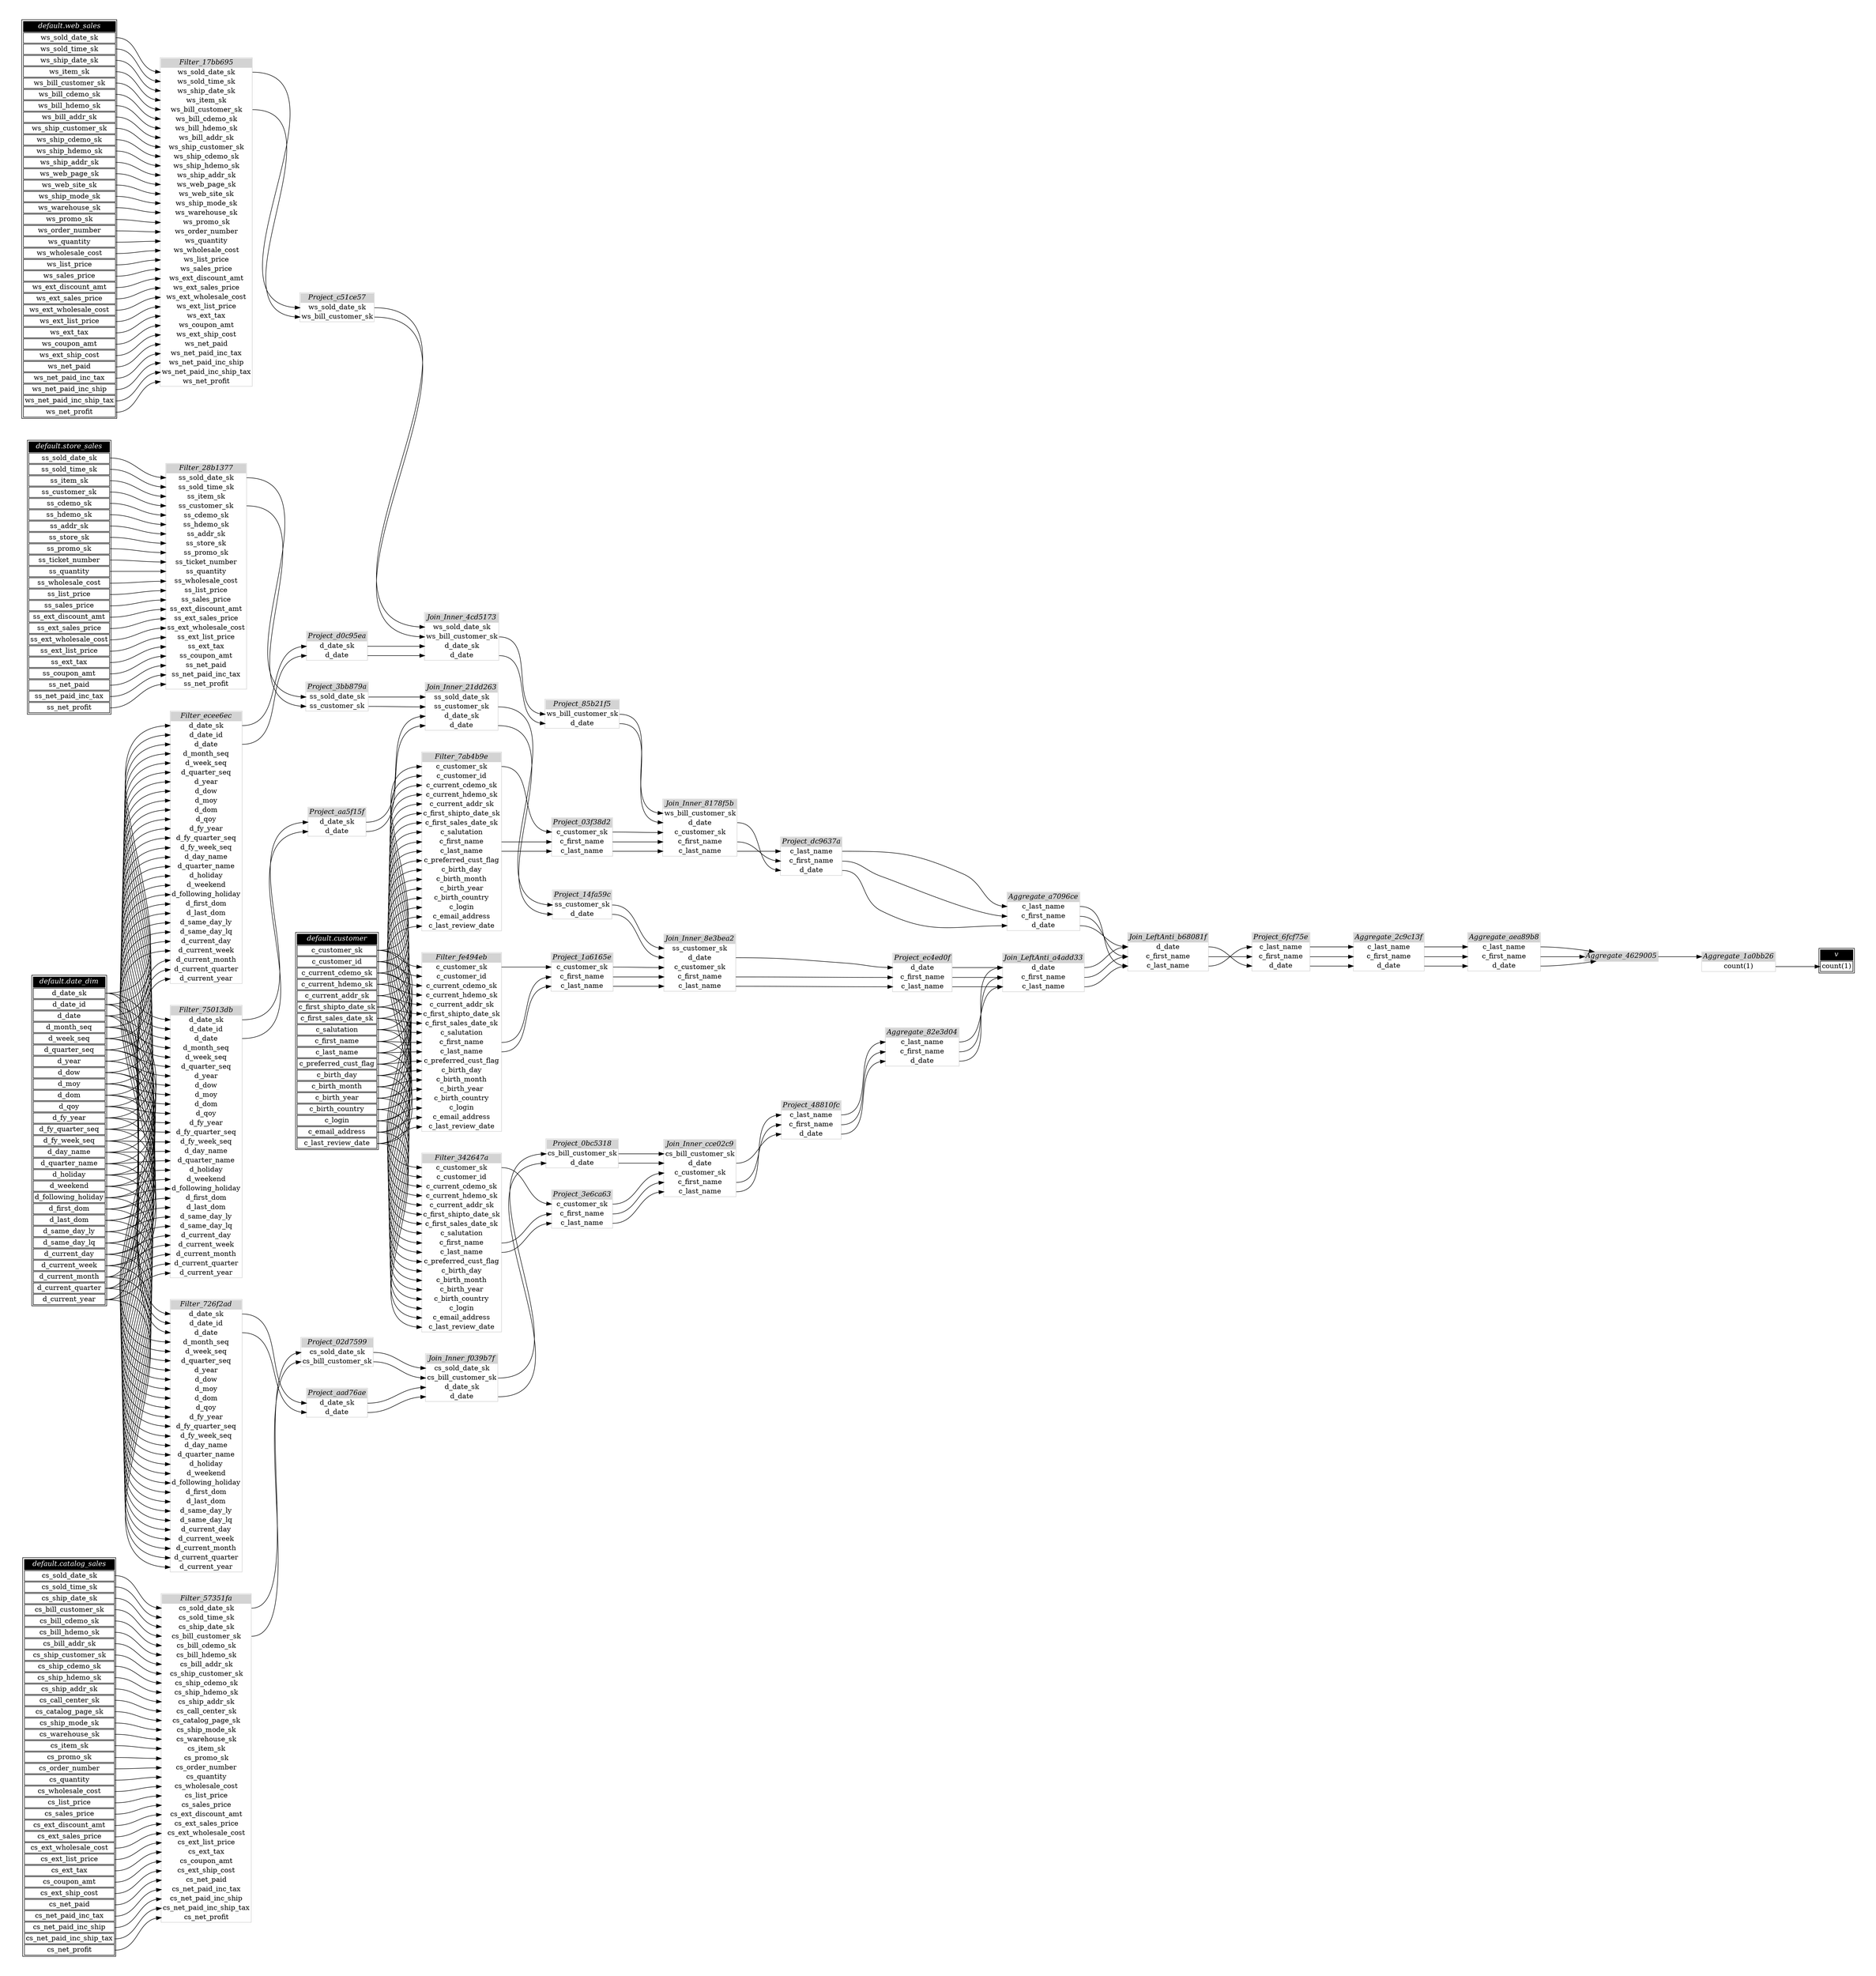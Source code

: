 // Automatically generated by TPCDSFlowTestSuite


digraph {
  graph [pad="0.5" nodesep="0.5" ranksep="1" fontname="Helvetica" rankdir=LR];
  node [shape=plaintext]

  
"Aggregate_1a0bb26" [label=<
<table color="lightgray" border="1" cellborder="0" cellspacing="0">
  <tr><td bgcolor="lightgray" port="nodeName"><i>Aggregate_1a0bb26</i></td></tr>
  <tr><td port="0">count(1)</td></tr>
</table>>];
     

"Aggregate_2c9c13f" [label=<
<table color="lightgray" border="1" cellborder="0" cellspacing="0">
  <tr><td bgcolor="lightgray" port="nodeName"><i>Aggregate_2c9c13f</i></td></tr>
  <tr><td port="0">c_last_name</td></tr>
<tr><td port="1">c_first_name</td></tr>
<tr><td port="2">d_date</td></tr>
</table>>];
     

"Aggregate_4629005" [label=<
<table color="lightgray" border="1" cellborder="0" cellspacing="0">
  <tr><td bgcolor="lightgray" port="nodeName"><i>Aggregate_4629005</i></td></tr>
  
</table>>];
     

"Aggregate_82e3d04" [label=<
<table color="lightgray" border="1" cellborder="0" cellspacing="0">
  <tr><td bgcolor="lightgray" port="nodeName"><i>Aggregate_82e3d04</i></td></tr>
  <tr><td port="0">c_last_name</td></tr>
<tr><td port="1">c_first_name</td></tr>
<tr><td port="2">d_date</td></tr>
</table>>];
     

"Aggregate_a7096ce" [label=<
<table color="lightgray" border="1" cellborder="0" cellspacing="0">
  <tr><td bgcolor="lightgray" port="nodeName"><i>Aggregate_a7096ce</i></td></tr>
  <tr><td port="0">c_last_name</td></tr>
<tr><td port="1">c_first_name</td></tr>
<tr><td port="2">d_date</td></tr>
</table>>];
     

"Aggregate_aea89b8" [label=<
<table color="lightgray" border="1" cellborder="0" cellspacing="0">
  <tr><td bgcolor="lightgray" port="nodeName"><i>Aggregate_aea89b8</i></td></tr>
  <tr><td port="0">c_last_name</td></tr>
<tr><td port="1">c_first_name</td></tr>
<tr><td port="2">d_date</td></tr>
</table>>];
     

"Filter_17bb695" [label=<
<table color="lightgray" border="1" cellborder="0" cellspacing="0">
  <tr><td bgcolor="lightgray" port="nodeName"><i>Filter_17bb695</i></td></tr>
  <tr><td port="0">ws_sold_date_sk</td></tr>
<tr><td port="1">ws_sold_time_sk</td></tr>
<tr><td port="2">ws_ship_date_sk</td></tr>
<tr><td port="3">ws_item_sk</td></tr>
<tr><td port="4">ws_bill_customer_sk</td></tr>
<tr><td port="5">ws_bill_cdemo_sk</td></tr>
<tr><td port="6">ws_bill_hdemo_sk</td></tr>
<tr><td port="7">ws_bill_addr_sk</td></tr>
<tr><td port="8">ws_ship_customer_sk</td></tr>
<tr><td port="9">ws_ship_cdemo_sk</td></tr>
<tr><td port="10">ws_ship_hdemo_sk</td></tr>
<tr><td port="11">ws_ship_addr_sk</td></tr>
<tr><td port="12">ws_web_page_sk</td></tr>
<tr><td port="13">ws_web_site_sk</td></tr>
<tr><td port="14">ws_ship_mode_sk</td></tr>
<tr><td port="15">ws_warehouse_sk</td></tr>
<tr><td port="16">ws_promo_sk</td></tr>
<tr><td port="17">ws_order_number</td></tr>
<tr><td port="18">ws_quantity</td></tr>
<tr><td port="19">ws_wholesale_cost</td></tr>
<tr><td port="20">ws_list_price</td></tr>
<tr><td port="21">ws_sales_price</td></tr>
<tr><td port="22">ws_ext_discount_amt</td></tr>
<tr><td port="23">ws_ext_sales_price</td></tr>
<tr><td port="24">ws_ext_wholesale_cost</td></tr>
<tr><td port="25">ws_ext_list_price</td></tr>
<tr><td port="26">ws_ext_tax</td></tr>
<tr><td port="27">ws_coupon_amt</td></tr>
<tr><td port="28">ws_ext_ship_cost</td></tr>
<tr><td port="29">ws_net_paid</td></tr>
<tr><td port="30">ws_net_paid_inc_tax</td></tr>
<tr><td port="31">ws_net_paid_inc_ship</td></tr>
<tr><td port="32">ws_net_paid_inc_ship_tax</td></tr>
<tr><td port="33">ws_net_profit</td></tr>
</table>>];
     

"Filter_28b1377" [label=<
<table color="lightgray" border="1" cellborder="0" cellspacing="0">
  <tr><td bgcolor="lightgray" port="nodeName"><i>Filter_28b1377</i></td></tr>
  <tr><td port="0">ss_sold_date_sk</td></tr>
<tr><td port="1">ss_sold_time_sk</td></tr>
<tr><td port="2">ss_item_sk</td></tr>
<tr><td port="3">ss_customer_sk</td></tr>
<tr><td port="4">ss_cdemo_sk</td></tr>
<tr><td port="5">ss_hdemo_sk</td></tr>
<tr><td port="6">ss_addr_sk</td></tr>
<tr><td port="7">ss_store_sk</td></tr>
<tr><td port="8">ss_promo_sk</td></tr>
<tr><td port="9">ss_ticket_number</td></tr>
<tr><td port="10">ss_quantity</td></tr>
<tr><td port="11">ss_wholesale_cost</td></tr>
<tr><td port="12">ss_list_price</td></tr>
<tr><td port="13">ss_sales_price</td></tr>
<tr><td port="14">ss_ext_discount_amt</td></tr>
<tr><td port="15">ss_ext_sales_price</td></tr>
<tr><td port="16">ss_ext_wholesale_cost</td></tr>
<tr><td port="17">ss_ext_list_price</td></tr>
<tr><td port="18">ss_ext_tax</td></tr>
<tr><td port="19">ss_coupon_amt</td></tr>
<tr><td port="20">ss_net_paid</td></tr>
<tr><td port="21">ss_net_paid_inc_tax</td></tr>
<tr><td port="22">ss_net_profit</td></tr>
</table>>];
     

"Filter_342647a" [label=<
<table color="lightgray" border="1" cellborder="0" cellspacing="0">
  <tr><td bgcolor="lightgray" port="nodeName"><i>Filter_342647a</i></td></tr>
  <tr><td port="0">c_customer_sk</td></tr>
<tr><td port="1">c_customer_id</td></tr>
<tr><td port="2">c_current_cdemo_sk</td></tr>
<tr><td port="3">c_current_hdemo_sk</td></tr>
<tr><td port="4">c_current_addr_sk</td></tr>
<tr><td port="5">c_first_shipto_date_sk</td></tr>
<tr><td port="6">c_first_sales_date_sk</td></tr>
<tr><td port="7">c_salutation</td></tr>
<tr><td port="8">c_first_name</td></tr>
<tr><td port="9">c_last_name</td></tr>
<tr><td port="10">c_preferred_cust_flag</td></tr>
<tr><td port="11">c_birth_day</td></tr>
<tr><td port="12">c_birth_month</td></tr>
<tr><td port="13">c_birth_year</td></tr>
<tr><td port="14">c_birth_country</td></tr>
<tr><td port="15">c_login</td></tr>
<tr><td port="16">c_email_address</td></tr>
<tr><td port="17">c_last_review_date</td></tr>
</table>>];
     

"Filter_57351fa" [label=<
<table color="lightgray" border="1" cellborder="0" cellspacing="0">
  <tr><td bgcolor="lightgray" port="nodeName"><i>Filter_57351fa</i></td></tr>
  <tr><td port="0">cs_sold_date_sk</td></tr>
<tr><td port="1">cs_sold_time_sk</td></tr>
<tr><td port="2">cs_ship_date_sk</td></tr>
<tr><td port="3">cs_bill_customer_sk</td></tr>
<tr><td port="4">cs_bill_cdemo_sk</td></tr>
<tr><td port="5">cs_bill_hdemo_sk</td></tr>
<tr><td port="6">cs_bill_addr_sk</td></tr>
<tr><td port="7">cs_ship_customer_sk</td></tr>
<tr><td port="8">cs_ship_cdemo_sk</td></tr>
<tr><td port="9">cs_ship_hdemo_sk</td></tr>
<tr><td port="10">cs_ship_addr_sk</td></tr>
<tr><td port="11">cs_call_center_sk</td></tr>
<tr><td port="12">cs_catalog_page_sk</td></tr>
<tr><td port="13">cs_ship_mode_sk</td></tr>
<tr><td port="14">cs_warehouse_sk</td></tr>
<tr><td port="15">cs_item_sk</td></tr>
<tr><td port="16">cs_promo_sk</td></tr>
<tr><td port="17">cs_order_number</td></tr>
<tr><td port="18">cs_quantity</td></tr>
<tr><td port="19">cs_wholesale_cost</td></tr>
<tr><td port="20">cs_list_price</td></tr>
<tr><td port="21">cs_sales_price</td></tr>
<tr><td port="22">cs_ext_discount_amt</td></tr>
<tr><td port="23">cs_ext_sales_price</td></tr>
<tr><td port="24">cs_ext_wholesale_cost</td></tr>
<tr><td port="25">cs_ext_list_price</td></tr>
<tr><td port="26">cs_ext_tax</td></tr>
<tr><td port="27">cs_coupon_amt</td></tr>
<tr><td port="28">cs_ext_ship_cost</td></tr>
<tr><td port="29">cs_net_paid</td></tr>
<tr><td port="30">cs_net_paid_inc_tax</td></tr>
<tr><td port="31">cs_net_paid_inc_ship</td></tr>
<tr><td port="32">cs_net_paid_inc_ship_tax</td></tr>
<tr><td port="33">cs_net_profit</td></tr>
</table>>];
     

"Filter_726f2ad" [label=<
<table color="lightgray" border="1" cellborder="0" cellspacing="0">
  <tr><td bgcolor="lightgray" port="nodeName"><i>Filter_726f2ad</i></td></tr>
  <tr><td port="0">d_date_sk</td></tr>
<tr><td port="1">d_date_id</td></tr>
<tr><td port="2">d_date</td></tr>
<tr><td port="3">d_month_seq</td></tr>
<tr><td port="4">d_week_seq</td></tr>
<tr><td port="5">d_quarter_seq</td></tr>
<tr><td port="6">d_year</td></tr>
<tr><td port="7">d_dow</td></tr>
<tr><td port="8">d_moy</td></tr>
<tr><td port="9">d_dom</td></tr>
<tr><td port="10">d_qoy</td></tr>
<tr><td port="11">d_fy_year</td></tr>
<tr><td port="12">d_fy_quarter_seq</td></tr>
<tr><td port="13">d_fy_week_seq</td></tr>
<tr><td port="14">d_day_name</td></tr>
<tr><td port="15">d_quarter_name</td></tr>
<tr><td port="16">d_holiday</td></tr>
<tr><td port="17">d_weekend</td></tr>
<tr><td port="18">d_following_holiday</td></tr>
<tr><td port="19">d_first_dom</td></tr>
<tr><td port="20">d_last_dom</td></tr>
<tr><td port="21">d_same_day_ly</td></tr>
<tr><td port="22">d_same_day_lq</td></tr>
<tr><td port="23">d_current_day</td></tr>
<tr><td port="24">d_current_week</td></tr>
<tr><td port="25">d_current_month</td></tr>
<tr><td port="26">d_current_quarter</td></tr>
<tr><td port="27">d_current_year</td></tr>
</table>>];
     

"Filter_75013db" [label=<
<table color="lightgray" border="1" cellborder="0" cellspacing="0">
  <tr><td bgcolor="lightgray" port="nodeName"><i>Filter_75013db</i></td></tr>
  <tr><td port="0">d_date_sk</td></tr>
<tr><td port="1">d_date_id</td></tr>
<tr><td port="2">d_date</td></tr>
<tr><td port="3">d_month_seq</td></tr>
<tr><td port="4">d_week_seq</td></tr>
<tr><td port="5">d_quarter_seq</td></tr>
<tr><td port="6">d_year</td></tr>
<tr><td port="7">d_dow</td></tr>
<tr><td port="8">d_moy</td></tr>
<tr><td port="9">d_dom</td></tr>
<tr><td port="10">d_qoy</td></tr>
<tr><td port="11">d_fy_year</td></tr>
<tr><td port="12">d_fy_quarter_seq</td></tr>
<tr><td port="13">d_fy_week_seq</td></tr>
<tr><td port="14">d_day_name</td></tr>
<tr><td port="15">d_quarter_name</td></tr>
<tr><td port="16">d_holiday</td></tr>
<tr><td port="17">d_weekend</td></tr>
<tr><td port="18">d_following_holiday</td></tr>
<tr><td port="19">d_first_dom</td></tr>
<tr><td port="20">d_last_dom</td></tr>
<tr><td port="21">d_same_day_ly</td></tr>
<tr><td port="22">d_same_day_lq</td></tr>
<tr><td port="23">d_current_day</td></tr>
<tr><td port="24">d_current_week</td></tr>
<tr><td port="25">d_current_month</td></tr>
<tr><td port="26">d_current_quarter</td></tr>
<tr><td port="27">d_current_year</td></tr>
</table>>];
     

"Filter_7ab4b9e" [label=<
<table color="lightgray" border="1" cellborder="0" cellspacing="0">
  <tr><td bgcolor="lightgray" port="nodeName"><i>Filter_7ab4b9e</i></td></tr>
  <tr><td port="0">c_customer_sk</td></tr>
<tr><td port="1">c_customer_id</td></tr>
<tr><td port="2">c_current_cdemo_sk</td></tr>
<tr><td port="3">c_current_hdemo_sk</td></tr>
<tr><td port="4">c_current_addr_sk</td></tr>
<tr><td port="5">c_first_shipto_date_sk</td></tr>
<tr><td port="6">c_first_sales_date_sk</td></tr>
<tr><td port="7">c_salutation</td></tr>
<tr><td port="8">c_first_name</td></tr>
<tr><td port="9">c_last_name</td></tr>
<tr><td port="10">c_preferred_cust_flag</td></tr>
<tr><td port="11">c_birth_day</td></tr>
<tr><td port="12">c_birth_month</td></tr>
<tr><td port="13">c_birth_year</td></tr>
<tr><td port="14">c_birth_country</td></tr>
<tr><td port="15">c_login</td></tr>
<tr><td port="16">c_email_address</td></tr>
<tr><td port="17">c_last_review_date</td></tr>
</table>>];
     

"Filter_ecee6ec" [label=<
<table color="lightgray" border="1" cellborder="0" cellspacing="0">
  <tr><td bgcolor="lightgray" port="nodeName"><i>Filter_ecee6ec</i></td></tr>
  <tr><td port="0">d_date_sk</td></tr>
<tr><td port="1">d_date_id</td></tr>
<tr><td port="2">d_date</td></tr>
<tr><td port="3">d_month_seq</td></tr>
<tr><td port="4">d_week_seq</td></tr>
<tr><td port="5">d_quarter_seq</td></tr>
<tr><td port="6">d_year</td></tr>
<tr><td port="7">d_dow</td></tr>
<tr><td port="8">d_moy</td></tr>
<tr><td port="9">d_dom</td></tr>
<tr><td port="10">d_qoy</td></tr>
<tr><td port="11">d_fy_year</td></tr>
<tr><td port="12">d_fy_quarter_seq</td></tr>
<tr><td port="13">d_fy_week_seq</td></tr>
<tr><td port="14">d_day_name</td></tr>
<tr><td port="15">d_quarter_name</td></tr>
<tr><td port="16">d_holiday</td></tr>
<tr><td port="17">d_weekend</td></tr>
<tr><td port="18">d_following_holiday</td></tr>
<tr><td port="19">d_first_dom</td></tr>
<tr><td port="20">d_last_dom</td></tr>
<tr><td port="21">d_same_day_ly</td></tr>
<tr><td port="22">d_same_day_lq</td></tr>
<tr><td port="23">d_current_day</td></tr>
<tr><td port="24">d_current_week</td></tr>
<tr><td port="25">d_current_month</td></tr>
<tr><td port="26">d_current_quarter</td></tr>
<tr><td port="27">d_current_year</td></tr>
</table>>];
     

"Filter_fe494eb" [label=<
<table color="lightgray" border="1" cellborder="0" cellspacing="0">
  <tr><td bgcolor="lightgray" port="nodeName"><i>Filter_fe494eb</i></td></tr>
  <tr><td port="0">c_customer_sk</td></tr>
<tr><td port="1">c_customer_id</td></tr>
<tr><td port="2">c_current_cdemo_sk</td></tr>
<tr><td port="3">c_current_hdemo_sk</td></tr>
<tr><td port="4">c_current_addr_sk</td></tr>
<tr><td port="5">c_first_shipto_date_sk</td></tr>
<tr><td port="6">c_first_sales_date_sk</td></tr>
<tr><td port="7">c_salutation</td></tr>
<tr><td port="8">c_first_name</td></tr>
<tr><td port="9">c_last_name</td></tr>
<tr><td port="10">c_preferred_cust_flag</td></tr>
<tr><td port="11">c_birth_day</td></tr>
<tr><td port="12">c_birth_month</td></tr>
<tr><td port="13">c_birth_year</td></tr>
<tr><td port="14">c_birth_country</td></tr>
<tr><td port="15">c_login</td></tr>
<tr><td port="16">c_email_address</td></tr>
<tr><td port="17">c_last_review_date</td></tr>
</table>>];
     

"Join_Inner_21dd263" [label=<
<table color="lightgray" border="1" cellborder="0" cellspacing="0">
  <tr><td bgcolor="lightgray" port="nodeName"><i>Join_Inner_21dd263</i></td></tr>
  <tr><td port="0">ss_sold_date_sk</td></tr>
<tr><td port="1">ss_customer_sk</td></tr>
<tr><td port="2">d_date_sk</td></tr>
<tr><td port="3">d_date</td></tr>
</table>>];
     

"Join_Inner_4cd5173" [label=<
<table color="lightgray" border="1" cellborder="0" cellspacing="0">
  <tr><td bgcolor="lightgray" port="nodeName"><i>Join_Inner_4cd5173</i></td></tr>
  <tr><td port="0">ws_sold_date_sk</td></tr>
<tr><td port="1">ws_bill_customer_sk</td></tr>
<tr><td port="2">d_date_sk</td></tr>
<tr><td port="3">d_date</td></tr>
</table>>];
     

"Join_Inner_8178f5b" [label=<
<table color="lightgray" border="1" cellborder="0" cellspacing="0">
  <tr><td bgcolor="lightgray" port="nodeName"><i>Join_Inner_8178f5b</i></td></tr>
  <tr><td port="0">ws_bill_customer_sk</td></tr>
<tr><td port="1">d_date</td></tr>
<tr><td port="2">c_customer_sk</td></tr>
<tr><td port="3">c_first_name</td></tr>
<tr><td port="4">c_last_name</td></tr>
</table>>];
     

"Join_Inner_8e3bea2" [label=<
<table color="lightgray" border="1" cellborder="0" cellspacing="0">
  <tr><td bgcolor="lightgray" port="nodeName"><i>Join_Inner_8e3bea2</i></td></tr>
  <tr><td port="0">ss_customer_sk</td></tr>
<tr><td port="1">d_date</td></tr>
<tr><td port="2">c_customer_sk</td></tr>
<tr><td port="3">c_first_name</td></tr>
<tr><td port="4">c_last_name</td></tr>
</table>>];
     

"Join_Inner_cce02c9" [label=<
<table color="lightgray" border="1" cellborder="0" cellspacing="0">
  <tr><td bgcolor="lightgray" port="nodeName"><i>Join_Inner_cce02c9</i></td></tr>
  <tr><td port="0">cs_bill_customer_sk</td></tr>
<tr><td port="1">d_date</td></tr>
<tr><td port="2">c_customer_sk</td></tr>
<tr><td port="3">c_first_name</td></tr>
<tr><td port="4">c_last_name</td></tr>
</table>>];
     

"Join_Inner_f039b7f" [label=<
<table color="lightgray" border="1" cellborder="0" cellspacing="0">
  <tr><td bgcolor="lightgray" port="nodeName"><i>Join_Inner_f039b7f</i></td></tr>
  <tr><td port="0">cs_sold_date_sk</td></tr>
<tr><td port="1">cs_bill_customer_sk</td></tr>
<tr><td port="2">d_date_sk</td></tr>
<tr><td port="3">d_date</td></tr>
</table>>];
     

"Join_LeftAnti_a4add33" [label=<
<table color="lightgray" border="1" cellborder="0" cellspacing="0">
  <tr><td bgcolor="lightgray" port="nodeName"><i>Join_LeftAnti_a4add33</i></td></tr>
  <tr><td port="0">d_date</td></tr>
<tr><td port="1">c_first_name</td></tr>
<tr><td port="2">c_last_name</td></tr>
</table>>];
     

"Join_LeftAnti_b68081f" [label=<
<table color="lightgray" border="1" cellborder="0" cellspacing="0">
  <tr><td bgcolor="lightgray" port="nodeName"><i>Join_LeftAnti_b68081f</i></td></tr>
  <tr><td port="0">d_date</td></tr>
<tr><td port="1">c_first_name</td></tr>
<tr><td port="2">c_last_name</td></tr>
</table>>];
     

"Project_02d7599" [label=<
<table color="lightgray" border="1" cellborder="0" cellspacing="0">
  <tr><td bgcolor="lightgray" port="nodeName"><i>Project_02d7599</i></td></tr>
  <tr><td port="0">cs_sold_date_sk</td></tr>
<tr><td port="1">cs_bill_customer_sk</td></tr>
</table>>];
     

"Project_03f38d2" [label=<
<table color="lightgray" border="1" cellborder="0" cellspacing="0">
  <tr><td bgcolor="lightgray" port="nodeName"><i>Project_03f38d2</i></td></tr>
  <tr><td port="0">c_customer_sk</td></tr>
<tr><td port="1">c_first_name</td></tr>
<tr><td port="2">c_last_name</td></tr>
</table>>];
     

"Project_0bc5318" [label=<
<table color="lightgray" border="1" cellborder="0" cellspacing="0">
  <tr><td bgcolor="lightgray" port="nodeName"><i>Project_0bc5318</i></td></tr>
  <tr><td port="0">cs_bill_customer_sk</td></tr>
<tr><td port="1">d_date</td></tr>
</table>>];
     

"Project_14fa59c" [label=<
<table color="lightgray" border="1" cellborder="0" cellspacing="0">
  <tr><td bgcolor="lightgray" port="nodeName"><i>Project_14fa59c</i></td></tr>
  <tr><td port="0">ss_customer_sk</td></tr>
<tr><td port="1">d_date</td></tr>
</table>>];
     

"Project_1a6165e" [label=<
<table color="lightgray" border="1" cellborder="0" cellspacing="0">
  <tr><td bgcolor="lightgray" port="nodeName"><i>Project_1a6165e</i></td></tr>
  <tr><td port="0">c_customer_sk</td></tr>
<tr><td port="1">c_first_name</td></tr>
<tr><td port="2">c_last_name</td></tr>
</table>>];
     

"Project_3bb879a" [label=<
<table color="lightgray" border="1" cellborder="0" cellspacing="0">
  <tr><td bgcolor="lightgray" port="nodeName"><i>Project_3bb879a</i></td></tr>
  <tr><td port="0">ss_sold_date_sk</td></tr>
<tr><td port="1">ss_customer_sk</td></tr>
</table>>];
     

"Project_3e6ca63" [label=<
<table color="lightgray" border="1" cellborder="0" cellspacing="0">
  <tr><td bgcolor="lightgray" port="nodeName"><i>Project_3e6ca63</i></td></tr>
  <tr><td port="0">c_customer_sk</td></tr>
<tr><td port="1">c_first_name</td></tr>
<tr><td port="2">c_last_name</td></tr>
</table>>];
     

"Project_48810fc" [label=<
<table color="lightgray" border="1" cellborder="0" cellspacing="0">
  <tr><td bgcolor="lightgray" port="nodeName"><i>Project_48810fc</i></td></tr>
  <tr><td port="0">c_last_name</td></tr>
<tr><td port="1">c_first_name</td></tr>
<tr><td port="2">d_date</td></tr>
</table>>];
     

"Project_6fcf75e" [label=<
<table color="lightgray" border="1" cellborder="0" cellspacing="0">
  <tr><td bgcolor="lightgray" port="nodeName"><i>Project_6fcf75e</i></td></tr>
  <tr><td port="0">c_last_name</td></tr>
<tr><td port="1">c_first_name</td></tr>
<tr><td port="2">d_date</td></tr>
</table>>];
     

"Project_85b21f5" [label=<
<table color="lightgray" border="1" cellborder="0" cellspacing="0">
  <tr><td bgcolor="lightgray" port="nodeName"><i>Project_85b21f5</i></td></tr>
  <tr><td port="0">ws_bill_customer_sk</td></tr>
<tr><td port="1">d_date</td></tr>
</table>>];
     

"Project_aa5f15f" [label=<
<table color="lightgray" border="1" cellborder="0" cellspacing="0">
  <tr><td bgcolor="lightgray" port="nodeName"><i>Project_aa5f15f</i></td></tr>
  <tr><td port="0">d_date_sk</td></tr>
<tr><td port="1">d_date</td></tr>
</table>>];
     

"Project_aad76ae" [label=<
<table color="lightgray" border="1" cellborder="0" cellspacing="0">
  <tr><td bgcolor="lightgray" port="nodeName"><i>Project_aad76ae</i></td></tr>
  <tr><td port="0">d_date_sk</td></tr>
<tr><td port="1">d_date</td></tr>
</table>>];
     

"Project_c51ce57" [label=<
<table color="lightgray" border="1" cellborder="0" cellspacing="0">
  <tr><td bgcolor="lightgray" port="nodeName"><i>Project_c51ce57</i></td></tr>
  <tr><td port="0">ws_sold_date_sk</td></tr>
<tr><td port="1">ws_bill_customer_sk</td></tr>
</table>>];
     

"Project_d0c95ea" [label=<
<table color="lightgray" border="1" cellborder="0" cellspacing="0">
  <tr><td bgcolor="lightgray" port="nodeName"><i>Project_d0c95ea</i></td></tr>
  <tr><td port="0">d_date_sk</td></tr>
<tr><td port="1">d_date</td></tr>
</table>>];
     

"Project_dc9637a" [label=<
<table color="lightgray" border="1" cellborder="0" cellspacing="0">
  <tr><td bgcolor="lightgray" port="nodeName"><i>Project_dc9637a</i></td></tr>
  <tr><td port="0">c_last_name</td></tr>
<tr><td port="1">c_first_name</td></tr>
<tr><td port="2">d_date</td></tr>
</table>>];
     

"Project_ec4ed0f" [label=<
<table color="lightgray" border="1" cellborder="0" cellspacing="0">
  <tr><td bgcolor="lightgray" port="nodeName"><i>Project_ec4ed0f</i></td></tr>
  <tr><td port="0">d_date</td></tr>
<tr><td port="1">c_first_name</td></tr>
<tr><td port="2">c_last_name</td></tr>
</table>>];
     

"default.catalog_sales" [color="black" label=<
<table>
  <tr><td bgcolor="black" port="nodeName"><i><font color="white">default.catalog_sales</font></i></td></tr>
  <tr><td port="0">cs_sold_date_sk</td></tr>
<tr><td port="1">cs_sold_time_sk</td></tr>
<tr><td port="2">cs_ship_date_sk</td></tr>
<tr><td port="3">cs_bill_customer_sk</td></tr>
<tr><td port="4">cs_bill_cdemo_sk</td></tr>
<tr><td port="5">cs_bill_hdemo_sk</td></tr>
<tr><td port="6">cs_bill_addr_sk</td></tr>
<tr><td port="7">cs_ship_customer_sk</td></tr>
<tr><td port="8">cs_ship_cdemo_sk</td></tr>
<tr><td port="9">cs_ship_hdemo_sk</td></tr>
<tr><td port="10">cs_ship_addr_sk</td></tr>
<tr><td port="11">cs_call_center_sk</td></tr>
<tr><td port="12">cs_catalog_page_sk</td></tr>
<tr><td port="13">cs_ship_mode_sk</td></tr>
<tr><td port="14">cs_warehouse_sk</td></tr>
<tr><td port="15">cs_item_sk</td></tr>
<tr><td port="16">cs_promo_sk</td></tr>
<tr><td port="17">cs_order_number</td></tr>
<tr><td port="18">cs_quantity</td></tr>
<tr><td port="19">cs_wholesale_cost</td></tr>
<tr><td port="20">cs_list_price</td></tr>
<tr><td port="21">cs_sales_price</td></tr>
<tr><td port="22">cs_ext_discount_amt</td></tr>
<tr><td port="23">cs_ext_sales_price</td></tr>
<tr><td port="24">cs_ext_wholesale_cost</td></tr>
<tr><td port="25">cs_ext_list_price</td></tr>
<tr><td port="26">cs_ext_tax</td></tr>
<tr><td port="27">cs_coupon_amt</td></tr>
<tr><td port="28">cs_ext_ship_cost</td></tr>
<tr><td port="29">cs_net_paid</td></tr>
<tr><td port="30">cs_net_paid_inc_tax</td></tr>
<tr><td port="31">cs_net_paid_inc_ship</td></tr>
<tr><td port="32">cs_net_paid_inc_ship_tax</td></tr>
<tr><td port="33">cs_net_profit</td></tr>
</table>>];
     

"default.customer" [color="black" label=<
<table>
  <tr><td bgcolor="black" port="nodeName"><i><font color="white">default.customer</font></i></td></tr>
  <tr><td port="0">c_customer_sk</td></tr>
<tr><td port="1">c_customer_id</td></tr>
<tr><td port="2">c_current_cdemo_sk</td></tr>
<tr><td port="3">c_current_hdemo_sk</td></tr>
<tr><td port="4">c_current_addr_sk</td></tr>
<tr><td port="5">c_first_shipto_date_sk</td></tr>
<tr><td port="6">c_first_sales_date_sk</td></tr>
<tr><td port="7">c_salutation</td></tr>
<tr><td port="8">c_first_name</td></tr>
<tr><td port="9">c_last_name</td></tr>
<tr><td port="10">c_preferred_cust_flag</td></tr>
<tr><td port="11">c_birth_day</td></tr>
<tr><td port="12">c_birth_month</td></tr>
<tr><td port="13">c_birth_year</td></tr>
<tr><td port="14">c_birth_country</td></tr>
<tr><td port="15">c_login</td></tr>
<tr><td port="16">c_email_address</td></tr>
<tr><td port="17">c_last_review_date</td></tr>
</table>>];
     

"default.date_dim" [color="black" label=<
<table>
  <tr><td bgcolor="black" port="nodeName"><i><font color="white">default.date_dim</font></i></td></tr>
  <tr><td port="0">d_date_sk</td></tr>
<tr><td port="1">d_date_id</td></tr>
<tr><td port="2">d_date</td></tr>
<tr><td port="3">d_month_seq</td></tr>
<tr><td port="4">d_week_seq</td></tr>
<tr><td port="5">d_quarter_seq</td></tr>
<tr><td port="6">d_year</td></tr>
<tr><td port="7">d_dow</td></tr>
<tr><td port="8">d_moy</td></tr>
<tr><td port="9">d_dom</td></tr>
<tr><td port="10">d_qoy</td></tr>
<tr><td port="11">d_fy_year</td></tr>
<tr><td port="12">d_fy_quarter_seq</td></tr>
<tr><td port="13">d_fy_week_seq</td></tr>
<tr><td port="14">d_day_name</td></tr>
<tr><td port="15">d_quarter_name</td></tr>
<tr><td port="16">d_holiday</td></tr>
<tr><td port="17">d_weekend</td></tr>
<tr><td port="18">d_following_holiday</td></tr>
<tr><td port="19">d_first_dom</td></tr>
<tr><td port="20">d_last_dom</td></tr>
<tr><td port="21">d_same_day_ly</td></tr>
<tr><td port="22">d_same_day_lq</td></tr>
<tr><td port="23">d_current_day</td></tr>
<tr><td port="24">d_current_week</td></tr>
<tr><td port="25">d_current_month</td></tr>
<tr><td port="26">d_current_quarter</td></tr>
<tr><td port="27">d_current_year</td></tr>
</table>>];
     

"default.store_sales" [color="black" label=<
<table>
  <tr><td bgcolor="black" port="nodeName"><i><font color="white">default.store_sales</font></i></td></tr>
  <tr><td port="0">ss_sold_date_sk</td></tr>
<tr><td port="1">ss_sold_time_sk</td></tr>
<tr><td port="2">ss_item_sk</td></tr>
<tr><td port="3">ss_customer_sk</td></tr>
<tr><td port="4">ss_cdemo_sk</td></tr>
<tr><td port="5">ss_hdemo_sk</td></tr>
<tr><td port="6">ss_addr_sk</td></tr>
<tr><td port="7">ss_store_sk</td></tr>
<tr><td port="8">ss_promo_sk</td></tr>
<tr><td port="9">ss_ticket_number</td></tr>
<tr><td port="10">ss_quantity</td></tr>
<tr><td port="11">ss_wholesale_cost</td></tr>
<tr><td port="12">ss_list_price</td></tr>
<tr><td port="13">ss_sales_price</td></tr>
<tr><td port="14">ss_ext_discount_amt</td></tr>
<tr><td port="15">ss_ext_sales_price</td></tr>
<tr><td port="16">ss_ext_wholesale_cost</td></tr>
<tr><td port="17">ss_ext_list_price</td></tr>
<tr><td port="18">ss_ext_tax</td></tr>
<tr><td port="19">ss_coupon_amt</td></tr>
<tr><td port="20">ss_net_paid</td></tr>
<tr><td port="21">ss_net_paid_inc_tax</td></tr>
<tr><td port="22">ss_net_profit</td></tr>
</table>>];
     

"default.web_sales" [color="black" label=<
<table>
  <tr><td bgcolor="black" port="nodeName"><i><font color="white">default.web_sales</font></i></td></tr>
  <tr><td port="0">ws_sold_date_sk</td></tr>
<tr><td port="1">ws_sold_time_sk</td></tr>
<tr><td port="2">ws_ship_date_sk</td></tr>
<tr><td port="3">ws_item_sk</td></tr>
<tr><td port="4">ws_bill_customer_sk</td></tr>
<tr><td port="5">ws_bill_cdemo_sk</td></tr>
<tr><td port="6">ws_bill_hdemo_sk</td></tr>
<tr><td port="7">ws_bill_addr_sk</td></tr>
<tr><td port="8">ws_ship_customer_sk</td></tr>
<tr><td port="9">ws_ship_cdemo_sk</td></tr>
<tr><td port="10">ws_ship_hdemo_sk</td></tr>
<tr><td port="11">ws_ship_addr_sk</td></tr>
<tr><td port="12">ws_web_page_sk</td></tr>
<tr><td port="13">ws_web_site_sk</td></tr>
<tr><td port="14">ws_ship_mode_sk</td></tr>
<tr><td port="15">ws_warehouse_sk</td></tr>
<tr><td port="16">ws_promo_sk</td></tr>
<tr><td port="17">ws_order_number</td></tr>
<tr><td port="18">ws_quantity</td></tr>
<tr><td port="19">ws_wholesale_cost</td></tr>
<tr><td port="20">ws_list_price</td></tr>
<tr><td port="21">ws_sales_price</td></tr>
<tr><td port="22">ws_ext_discount_amt</td></tr>
<tr><td port="23">ws_ext_sales_price</td></tr>
<tr><td port="24">ws_ext_wholesale_cost</td></tr>
<tr><td port="25">ws_ext_list_price</td></tr>
<tr><td port="26">ws_ext_tax</td></tr>
<tr><td port="27">ws_coupon_amt</td></tr>
<tr><td port="28">ws_ext_ship_cost</td></tr>
<tr><td port="29">ws_net_paid</td></tr>
<tr><td port="30">ws_net_paid_inc_tax</td></tr>
<tr><td port="31">ws_net_paid_inc_ship</td></tr>
<tr><td port="32">ws_net_paid_inc_ship_tax</td></tr>
<tr><td port="33">ws_net_profit</td></tr>
</table>>];
     

"v" [color="black" label=<
<table>
  <tr><td bgcolor="black" port="nodeName"><i><font color="white">v</font></i></td></tr>
  <tr><td port="0">count(1)</td></tr>
</table>>];
     
  "Aggregate_1a0bb26":0 -> "v":0;
"Aggregate_2c9c13f":0 -> "Aggregate_aea89b8":0;
"Aggregate_2c9c13f":1 -> "Aggregate_aea89b8":1;
"Aggregate_2c9c13f":2 -> "Aggregate_aea89b8":2;
"Aggregate_4629005":nodeName -> "Aggregate_1a0bb26":nodeName;
"Aggregate_82e3d04":0 -> "Join_LeftAnti_a4add33":2;
"Aggregate_82e3d04":1 -> "Join_LeftAnti_a4add33":1;
"Aggregate_82e3d04":2 -> "Join_LeftAnti_a4add33":0;
"Aggregate_a7096ce":0 -> "Join_LeftAnti_b68081f":2;
"Aggregate_a7096ce":1 -> "Join_LeftAnti_b68081f":1;
"Aggregate_a7096ce":2 -> "Join_LeftAnti_b68081f":0;
"Aggregate_aea89b8":0 -> "Aggregate_4629005":nodeName;
"Aggregate_aea89b8":1 -> "Aggregate_4629005":nodeName;
"Aggregate_aea89b8":2 -> "Aggregate_4629005":nodeName;
"Filter_17bb695":0 -> "Project_c51ce57":0;
"Filter_17bb695":4 -> "Project_c51ce57":1;
"Filter_28b1377":0 -> "Project_3bb879a":0;
"Filter_28b1377":3 -> "Project_3bb879a":1;
"Filter_342647a":0 -> "Project_3e6ca63":0;
"Filter_342647a":8 -> "Project_3e6ca63":1;
"Filter_342647a":9 -> "Project_3e6ca63":2;
"Filter_57351fa":0 -> "Project_02d7599":0;
"Filter_57351fa":3 -> "Project_02d7599":1;
"Filter_726f2ad":0 -> "Project_aad76ae":0;
"Filter_726f2ad":2 -> "Project_aad76ae":1;
"Filter_75013db":0 -> "Project_aa5f15f":0;
"Filter_75013db":2 -> "Project_aa5f15f":1;
"Filter_7ab4b9e":0 -> "Project_03f38d2":0;
"Filter_7ab4b9e":8 -> "Project_03f38d2":1;
"Filter_7ab4b9e":9 -> "Project_03f38d2":2;
"Filter_ecee6ec":0 -> "Project_d0c95ea":0;
"Filter_ecee6ec":2 -> "Project_d0c95ea":1;
"Filter_fe494eb":0 -> "Project_1a6165e":0;
"Filter_fe494eb":8 -> "Project_1a6165e":1;
"Filter_fe494eb":9 -> "Project_1a6165e":2;
"Join_Inner_21dd263":1 -> "Project_14fa59c":0;
"Join_Inner_21dd263":3 -> "Project_14fa59c":1;
"Join_Inner_4cd5173":1 -> "Project_85b21f5":0;
"Join_Inner_4cd5173":3 -> "Project_85b21f5":1;
"Join_Inner_8178f5b":1 -> "Project_dc9637a":2;
"Join_Inner_8178f5b":3 -> "Project_dc9637a":1;
"Join_Inner_8178f5b":4 -> "Project_dc9637a":0;
"Join_Inner_8e3bea2":1 -> "Project_ec4ed0f":0;
"Join_Inner_8e3bea2":3 -> "Project_ec4ed0f":1;
"Join_Inner_8e3bea2":4 -> "Project_ec4ed0f":2;
"Join_Inner_cce02c9":1 -> "Project_48810fc":2;
"Join_Inner_cce02c9":3 -> "Project_48810fc":1;
"Join_Inner_cce02c9":4 -> "Project_48810fc":0;
"Join_Inner_f039b7f":1 -> "Project_0bc5318":0;
"Join_Inner_f039b7f":3 -> "Project_0bc5318":1;
"Join_LeftAnti_a4add33":0 -> "Join_LeftAnti_b68081f":0;
"Join_LeftAnti_a4add33":1 -> "Join_LeftAnti_b68081f":1;
"Join_LeftAnti_a4add33":2 -> "Join_LeftAnti_b68081f":2;
"Join_LeftAnti_b68081f":0 -> "Project_6fcf75e":2;
"Join_LeftAnti_b68081f":1 -> "Project_6fcf75e":1;
"Join_LeftAnti_b68081f":2 -> "Project_6fcf75e":0;
"Project_02d7599":0 -> "Join_Inner_f039b7f":0;
"Project_02d7599":1 -> "Join_Inner_f039b7f":1;
"Project_03f38d2":0 -> "Join_Inner_8178f5b":2;
"Project_03f38d2":1 -> "Join_Inner_8178f5b":3;
"Project_03f38d2":2 -> "Join_Inner_8178f5b":4;
"Project_0bc5318":0 -> "Join_Inner_cce02c9":0;
"Project_0bc5318":1 -> "Join_Inner_cce02c9":1;
"Project_14fa59c":0 -> "Join_Inner_8e3bea2":0;
"Project_14fa59c":1 -> "Join_Inner_8e3bea2":1;
"Project_1a6165e":0 -> "Join_Inner_8e3bea2":2;
"Project_1a6165e":1 -> "Join_Inner_8e3bea2":3;
"Project_1a6165e":2 -> "Join_Inner_8e3bea2":4;
"Project_3bb879a":0 -> "Join_Inner_21dd263":0;
"Project_3bb879a":1 -> "Join_Inner_21dd263":1;
"Project_3e6ca63":0 -> "Join_Inner_cce02c9":2;
"Project_3e6ca63":1 -> "Join_Inner_cce02c9":3;
"Project_3e6ca63":2 -> "Join_Inner_cce02c9":4;
"Project_48810fc":0 -> "Aggregate_82e3d04":0;
"Project_48810fc":1 -> "Aggregate_82e3d04":1;
"Project_48810fc":2 -> "Aggregate_82e3d04":2;
"Project_6fcf75e":0 -> "Aggregate_2c9c13f":0;
"Project_6fcf75e":1 -> "Aggregate_2c9c13f":1;
"Project_6fcf75e":2 -> "Aggregate_2c9c13f":2;
"Project_85b21f5":0 -> "Join_Inner_8178f5b":0;
"Project_85b21f5":1 -> "Join_Inner_8178f5b":1;
"Project_aa5f15f":0 -> "Join_Inner_21dd263":2;
"Project_aa5f15f":1 -> "Join_Inner_21dd263":3;
"Project_aad76ae":0 -> "Join_Inner_f039b7f":2;
"Project_aad76ae":1 -> "Join_Inner_f039b7f":3;
"Project_c51ce57":0 -> "Join_Inner_4cd5173":0;
"Project_c51ce57":1 -> "Join_Inner_4cd5173":1;
"Project_d0c95ea":0 -> "Join_Inner_4cd5173":2;
"Project_d0c95ea":1 -> "Join_Inner_4cd5173":3;
"Project_dc9637a":0 -> "Aggregate_a7096ce":0;
"Project_dc9637a":1 -> "Aggregate_a7096ce":1;
"Project_dc9637a":2 -> "Aggregate_a7096ce":2;
"Project_ec4ed0f":0 -> "Join_LeftAnti_a4add33":0;
"Project_ec4ed0f":1 -> "Join_LeftAnti_a4add33":1;
"Project_ec4ed0f":2 -> "Join_LeftAnti_a4add33":2;
"default.catalog_sales":0 -> "Filter_57351fa":0;
"default.catalog_sales":1 -> "Filter_57351fa":1;
"default.catalog_sales":10 -> "Filter_57351fa":10;
"default.catalog_sales":11 -> "Filter_57351fa":11;
"default.catalog_sales":12 -> "Filter_57351fa":12;
"default.catalog_sales":13 -> "Filter_57351fa":13;
"default.catalog_sales":14 -> "Filter_57351fa":14;
"default.catalog_sales":15 -> "Filter_57351fa":15;
"default.catalog_sales":16 -> "Filter_57351fa":16;
"default.catalog_sales":17 -> "Filter_57351fa":17;
"default.catalog_sales":18 -> "Filter_57351fa":18;
"default.catalog_sales":19 -> "Filter_57351fa":19;
"default.catalog_sales":2 -> "Filter_57351fa":2;
"default.catalog_sales":20 -> "Filter_57351fa":20;
"default.catalog_sales":21 -> "Filter_57351fa":21;
"default.catalog_sales":22 -> "Filter_57351fa":22;
"default.catalog_sales":23 -> "Filter_57351fa":23;
"default.catalog_sales":24 -> "Filter_57351fa":24;
"default.catalog_sales":25 -> "Filter_57351fa":25;
"default.catalog_sales":26 -> "Filter_57351fa":26;
"default.catalog_sales":27 -> "Filter_57351fa":27;
"default.catalog_sales":28 -> "Filter_57351fa":28;
"default.catalog_sales":29 -> "Filter_57351fa":29;
"default.catalog_sales":3 -> "Filter_57351fa":3;
"default.catalog_sales":30 -> "Filter_57351fa":30;
"default.catalog_sales":31 -> "Filter_57351fa":31;
"default.catalog_sales":32 -> "Filter_57351fa":32;
"default.catalog_sales":33 -> "Filter_57351fa":33;
"default.catalog_sales":4 -> "Filter_57351fa":4;
"default.catalog_sales":5 -> "Filter_57351fa":5;
"default.catalog_sales":6 -> "Filter_57351fa":6;
"default.catalog_sales":7 -> "Filter_57351fa":7;
"default.catalog_sales":8 -> "Filter_57351fa":8;
"default.catalog_sales":9 -> "Filter_57351fa":9;
"default.customer":0 -> "Filter_342647a":0;
"default.customer":0 -> "Filter_7ab4b9e":0;
"default.customer":0 -> "Filter_fe494eb":0;
"default.customer":1 -> "Filter_342647a":1;
"default.customer":1 -> "Filter_7ab4b9e":1;
"default.customer":1 -> "Filter_fe494eb":1;
"default.customer":10 -> "Filter_342647a":10;
"default.customer":10 -> "Filter_7ab4b9e":10;
"default.customer":10 -> "Filter_fe494eb":10;
"default.customer":11 -> "Filter_342647a":11;
"default.customer":11 -> "Filter_7ab4b9e":11;
"default.customer":11 -> "Filter_fe494eb":11;
"default.customer":12 -> "Filter_342647a":12;
"default.customer":12 -> "Filter_7ab4b9e":12;
"default.customer":12 -> "Filter_fe494eb":12;
"default.customer":13 -> "Filter_342647a":13;
"default.customer":13 -> "Filter_7ab4b9e":13;
"default.customer":13 -> "Filter_fe494eb":13;
"default.customer":14 -> "Filter_342647a":14;
"default.customer":14 -> "Filter_7ab4b9e":14;
"default.customer":14 -> "Filter_fe494eb":14;
"default.customer":15 -> "Filter_342647a":15;
"default.customer":15 -> "Filter_7ab4b9e":15;
"default.customer":15 -> "Filter_fe494eb":15;
"default.customer":16 -> "Filter_342647a":16;
"default.customer":16 -> "Filter_7ab4b9e":16;
"default.customer":16 -> "Filter_fe494eb":16;
"default.customer":17 -> "Filter_342647a":17;
"default.customer":17 -> "Filter_7ab4b9e":17;
"default.customer":17 -> "Filter_fe494eb":17;
"default.customer":2 -> "Filter_342647a":2;
"default.customer":2 -> "Filter_7ab4b9e":2;
"default.customer":2 -> "Filter_fe494eb":2;
"default.customer":3 -> "Filter_342647a":3;
"default.customer":3 -> "Filter_7ab4b9e":3;
"default.customer":3 -> "Filter_fe494eb":3;
"default.customer":4 -> "Filter_342647a":4;
"default.customer":4 -> "Filter_7ab4b9e":4;
"default.customer":4 -> "Filter_fe494eb":4;
"default.customer":5 -> "Filter_342647a":5;
"default.customer":5 -> "Filter_7ab4b9e":5;
"default.customer":5 -> "Filter_fe494eb":5;
"default.customer":6 -> "Filter_342647a":6;
"default.customer":6 -> "Filter_7ab4b9e":6;
"default.customer":6 -> "Filter_fe494eb":6;
"default.customer":7 -> "Filter_342647a":7;
"default.customer":7 -> "Filter_7ab4b9e":7;
"default.customer":7 -> "Filter_fe494eb":7;
"default.customer":8 -> "Filter_342647a":8;
"default.customer":8 -> "Filter_7ab4b9e":8;
"default.customer":8 -> "Filter_fe494eb":8;
"default.customer":9 -> "Filter_342647a":9;
"default.customer":9 -> "Filter_7ab4b9e":9;
"default.customer":9 -> "Filter_fe494eb":9;
"default.date_dim":0 -> "Filter_726f2ad":0;
"default.date_dim":0 -> "Filter_75013db":0;
"default.date_dim":0 -> "Filter_ecee6ec":0;
"default.date_dim":1 -> "Filter_726f2ad":1;
"default.date_dim":1 -> "Filter_75013db":1;
"default.date_dim":1 -> "Filter_ecee6ec":1;
"default.date_dim":10 -> "Filter_726f2ad":10;
"default.date_dim":10 -> "Filter_75013db":10;
"default.date_dim":10 -> "Filter_ecee6ec":10;
"default.date_dim":11 -> "Filter_726f2ad":11;
"default.date_dim":11 -> "Filter_75013db":11;
"default.date_dim":11 -> "Filter_ecee6ec":11;
"default.date_dim":12 -> "Filter_726f2ad":12;
"default.date_dim":12 -> "Filter_75013db":12;
"default.date_dim":12 -> "Filter_ecee6ec":12;
"default.date_dim":13 -> "Filter_726f2ad":13;
"default.date_dim":13 -> "Filter_75013db":13;
"default.date_dim":13 -> "Filter_ecee6ec":13;
"default.date_dim":14 -> "Filter_726f2ad":14;
"default.date_dim":14 -> "Filter_75013db":14;
"default.date_dim":14 -> "Filter_ecee6ec":14;
"default.date_dim":15 -> "Filter_726f2ad":15;
"default.date_dim":15 -> "Filter_75013db":15;
"default.date_dim":15 -> "Filter_ecee6ec":15;
"default.date_dim":16 -> "Filter_726f2ad":16;
"default.date_dim":16 -> "Filter_75013db":16;
"default.date_dim":16 -> "Filter_ecee6ec":16;
"default.date_dim":17 -> "Filter_726f2ad":17;
"default.date_dim":17 -> "Filter_75013db":17;
"default.date_dim":17 -> "Filter_ecee6ec":17;
"default.date_dim":18 -> "Filter_726f2ad":18;
"default.date_dim":18 -> "Filter_75013db":18;
"default.date_dim":18 -> "Filter_ecee6ec":18;
"default.date_dim":19 -> "Filter_726f2ad":19;
"default.date_dim":19 -> "Filter_75013db":19;
"default.date_dim":19 -> "Filter_ecee6ec":19;
"default.date_dim":2 -> "Filter_726f2ad":2;
"default.date_dim":2 -> "Filter_75013db":2;
"default.date_dim":2 -> "Filter_ecee6ec":2;
"default.date_dim":20 -> "Filter_726f2ad":20;
"default.date_dim":20 -> "Filter_75013db":20;
"default.date_dim":20 -> "Filter_ecee6ec":20;
"default.date_dim":21 -> "Filter_726f2ad":21;
"default.date_dim":21 -> "Filter_75013db":21;
"default.date_dim":21 -> "Filter_ecee6ec":21;
"default.date_dim":22 -> "Filter_726f2ad":22;
"default.date_dim":22 -> "Filter_75013db":22;
"default.date_dim":22 -> "Filter_ecee6ec":22;
"default.date_dim":23 -> "Filter_726f2ad":23;
"default.date_dim":23 -> "Filter_75013db":23;
"default.date_dim":23 -> "Filter_ecee6ec":23;
"default.date_dim":24 -> "Filter_726f2ad":24;
"default.date_dim":24 -> "Filter_75013db":24;
"default.date_dim":24 -> "Filter_ecee6ec":24;
"default.date_dim":25 -> "Filter_726f2ad":25;
"default.date_dim":25 -> "Filter_75013db":25;
"default.date_dim":25 -> "Filter_ecee6ec":25;
"default.date_dim":26 -> "Filter_726f2ad":26;
"default.date_dim":26 -> "Filter_75013db":26;
"default.date_dim":26 -> "Filter_ecee6ec":26;
"default.date_dim":27 -> "Filter_726f2ad":27;
"default.date_dim":27 -> "Filter_75013db":27;
"default.date_dim":27 -> "Filter_ecee6ec":27;
"default.date_dim":3 -> "Filter_726f2ad":3;
"default.date_dim":3 -> "Filter_75013db":3;
"default.date_dim":3 -> "Filter_ecee6ec":3;
"default.date_dim":4 -> "Filter_726f2ad":4;
"default.date_dim":4 -> "Filter_75013db":4;
"default.date_dim":4 -> "Filter_ecee6ec":4;
"default.date_dim":5 -> "Filter_726f2ad":5;
"default.date_dim":5 -> "Filter_75013db":5;
"default.date_dim":5 -> "Filter_ecee6ec":5;
"default.date_dim":6 -> "Filter_726f2ad":6;
"default.date_dim":6 -> "Filter_75013db":6;
"default.date_dim":6 -> "Filter_ecee6ec":6;
"default.date_dim":7 -> "Filter_726f2ad":7;
"default.date_dim":7 -> "Filter_75013db":7;
"default.date_dim":7 -> "Filter_ecee6ec":7;
"default.date_dim":8 -> "Filter_726f2ad":8;
"default.date_dim":8 -> "Filter_75013db":8;
"default.date_dim":8 -> "Filter_ecee6ec":8;
"default.date_dim":9 -> "Filter_726f2ad":9;
"default.date_dim":9 -> "Filter_75013db":9;
"default.date_dim":9 -> "Filter_ecee6ec":9;
"default.store_sales":0 -> "Filter_28b1377":0;
"default.store_sales":1 -> "Filter_28b1377":1;
"default.store_sales":10 -> "Filter_28b1377":10;
"default.store_sales":11 -> "Filter_28b1377":11;
"default.store_sales":12 -> "Filter_28b1377":12;
"default.store_sales":13 -> "Filter_28b1377":13;
"default.store_sales":14 -> "Filter_28b1377":14;
"default.store_sales":15 -> "Filter_28b1377":15;
"default.store_sales":16 -> "Filter_28b1377":16;
"default.store_sales":17 -> "Filter_28b1377":17;
"default.store_sales":18 -> "Filter_28b1377":18;
"default.store_sales":19 -> "Filter_28b1377":19;
"default.store_sales":2 -> "Filter_28b1377":2;
"default.store_sales":20 -> "Filter_28b1377":20;
"default.store_sales":21 -> "Filter_28b1377":21;
"default.store_sales":22 -> "Filter_28b1377":22;
"default.store_sales":3 -> "Filter_28b1377":3;
"default.store_sales":4 -> "Filter_28b1377":4;
"default.store_sales":5 -> "Filter_28b1377":5;
"default.store_sales":6 -> "Filter_28b1377":6;
"default.store_sales":7 -> "Filter_28b1377":7;
"default.store_sales":8 -> "Filter_28b1377":8;
"default.store_sales":9 -> "Filter_28b1377":9;
"default.web_sales":0 -> "Filter_17bb695":0;
"default.web_sales":1 -> "Filter_17bb695":1;
"default.web_sales":10 -> "Filter_17bb695":10;
"default.web_sales":11 -> "Filter_17bb695":11;
"default.web_sales":12 -> "Filter_17bb695":12;
"default.web_sales":13 -> "Filter_17bb695":13;
"default.web_sales":14 -> "Filter_17bb695":14;
"default.web_sales":15 -> "Filter_17bb695":15;
"default.web_sales":16 -> "Filter_17bb695":16;
"default.web_sales":17 -> "Filter_17bb695":17;
"default.web_sales":18 -> "Filter_17bb695":18;
"default.web_sales":19 -> "Filter_17bb695":19;
"default.web_sales":2 -> "Filter_17bb695":2;
"default.web_sales":20 -> "Filter_17bb695":20;
"default.web_sales":21 -> "Filter_17bb695":21;
"default.web_sales":22 -> "Filter_17bb695":22;
"default.web_sales":23 -> "Filter_17bb695":23;
"default.web_sales":24 -> "Filter_17bb695":24;
"default.web_sales":25 -> "Filter_17bb695":25;
"default.web_sales":26 -> "Filter_17bb695":26;
"default.web_sales":27 -> "Filter_17bb695":27;
"default.web_sales":28 -> "Filter_17bb695":28;
"default.web_sales":29 -> "Filter_17bb695":29;
"default.web_sales":3 -> "Filter_17bb695":3;
"default.web_sales":30 -> "Filter_17bb695":30;
"default.web_sales":31 -> "Filter_17bb695":31;
"default.web_sales":32 -> "Filter_17bb695":32;
"default.web_sales":33 -> "Filter_17bb695":33;
"default.web_sales":4 -> "Filter_17bb695":4;
"default.web_sales":5 -> "Filter_17bb695":5;
"default.web_sales":6 -> "Filter_17bb695":6;
"default.web_sales":7 -> "Filter_17bb695":7;
"default.web_sales":8 -> "Filter_17bb695":8;
"default.web_sales":9 -> "Filter_17bb695":9;
}
       